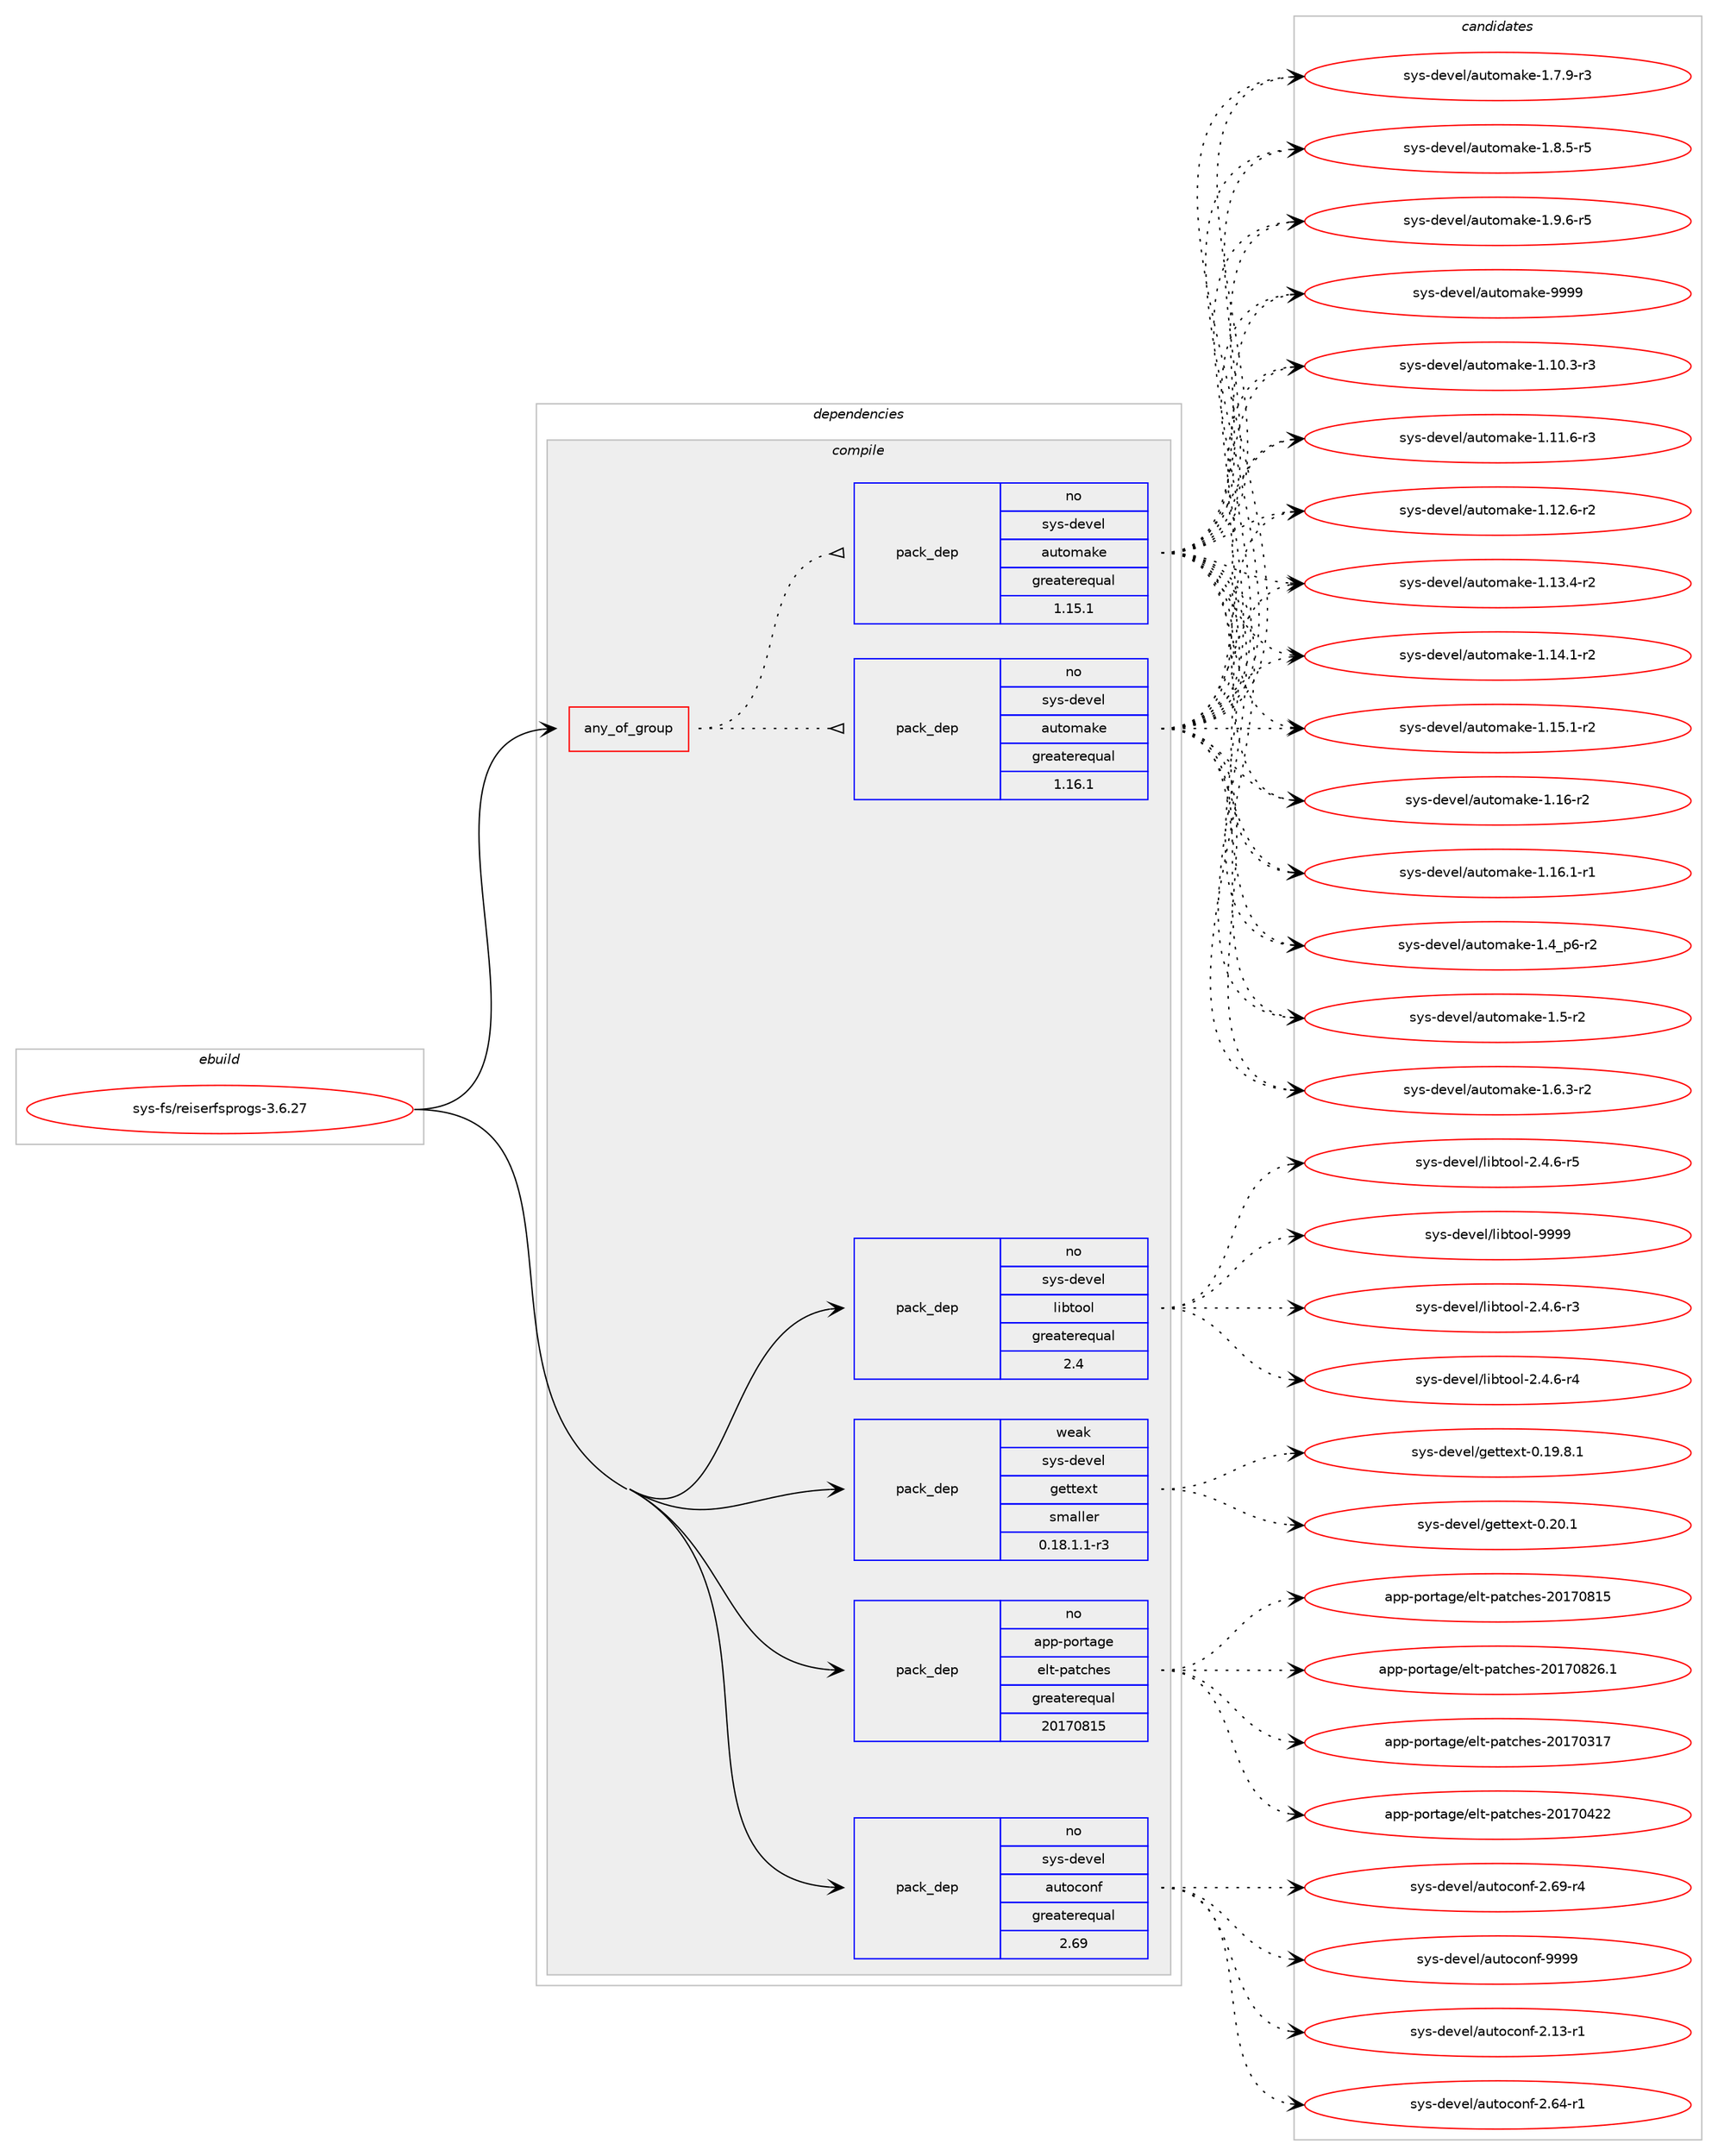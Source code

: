 digraph prolog {

# *************
# Graph options
# *************

newrank=true;
concentrate=true;
compound=true;
graph [rankdir=LR,fontname=Helvetica,fontsize=10,ranksep=1.5];#, ranksep=2.5, nodesep=0.2];
edge  [arrowhead=vee];
node  [fontname=Helvetica,fontsize=10];

# **********
# The ebuild
# **********

subgraph cluster_leftcol {
color=gray;
rank=same;
label=<<i>ebuild</i>>;
id [label="sys-fs/reiserfsprogs-3.6.27", color=red, width=4, href="../sys-fs/reiserfsprogs-3.6.27.svg"];
}

# ****************
# The dependencies
# ****************

subgraph cluster_midcol {
color=gray;
label=<<i>dependencies</i>>;
subgraph cluster_compile {
fillcolor="#eeeeee";
style=filled;
label=<<i>compile</i>>;
subgraph any20 {
dependency1308 [label=<<TABLE BORDER="0" CELLBORDER="1" CELLSPACING="0" CELLPADDING="4"><TR><TD CELLPADDING="10">any_of_group</TD></TR></TABLE>>, shape=none, color=red];subgraph pack967 {
dependency1309 [label=<<TABLE BORDER="0" CELLBORDER="1" CELLSPACING="0" CELLPADDING="4" WIDTH="220"><TR><TD ROWSPAN="6" CELLPADDING="30">pack_dep</TD></TR><TR><TD WIDTH="110">no</TD></TR><TR><TD>sys-devel</TD></TR><TR><TD>automake</TD></TR><TR><TD>greaterequal</TD></TR><TR><TD>1.16.1</TD></TR></TABLE>>, shape=none, color=blue];
}
dependency1308:e -> dependency1309:w [weight=20,style="dotted",arrowhead="oinv"];
subgraph pack968 {
dependency1310 [label=<<TABLE BORDER="0" CELLBORDER="1" CELLSPACING="0" CELLPADDING="4" WIDTH="220"><TR><TD ROWSPAN="6" CELLPADDING="30">pack_dep</TD></TR><TR><TD WIDTH="110">no</TD></TR><TR><TD>sys-devel</TD></TR><TR><TD>automake</TD></TR><TR><TD>greaterequal</TD></TR><TR><TD>1.15.1</TD></TR></TABLE>>, shape=none, color=blue];
}
dependency1308:e -> dependency1310:w [weight=20,style="dotted",arrowhead="oinv"];
}
id:e -> dependency1308:w [weight=20,style="solid",arrowhead="vee"];
subgraph pack969 {
dependency1311 [label=<<TABLE BORDER="0" CELLBORDER="1" CELLSPACING="0" CELLPADDING="4" WIDTH="220"><TR><TD ROWSPAN="6" CELLPADDING="30">pack_dep</TD></TR><TR><TD WIDTH="110">no</TD></TR><TR><TD>app-portage</TD></TR><TR><TD>elt-patches</TD></TR><TR><TD>greaterequal</TD></TR><TR><TD>20170815</TD></TR></TABLE>>, shape=none, color=blue];
}
id:e -> dependency1311:w [weight=20,style="solid",arrowhead="vee"];
subgraph pack970 {
dependency1312 [label=<<TABLE BORDER="0" CELLBORDER="1" CELLSPACING="0" CELLPADDING="4" WIDTH="220"><TR><TD ROWSPAN="6" CELLPADDING="30">pack_dep</TD></TR><TR><TD WIDTH="110">no</TD></TR><TR><TD>sys-devel</TD></TR><TR><TD>autoconf</TD></TR><TR><TD>greaterequal</TD></TR><TR><TD>2.69</TD></TR></TABLE>>, shape=none, color=blue];
}
id:e -> dependency1312:w [weight=20,style="solid",arrowhead="vee"];
subgraph pack971 {
dependency1313 [label=<<TABLE BORDER="0" CELLBORDER="1" CELLSPACING="0" CELLPADDING="4" WIDTH="220"><TR><TD ROWSPAN="6" CELLPADDING="30">pack_dep</TD></TR><TR><TD WIDTH="110">no</TD></TR><TR><TD>sys-devel</TD></TR><TR><TD>libtool</TD></TR><TR><TD>greaterequal</TD></TR><TR><TD>2.4</TD></TR></TABLE>>, shape=none, color=blue];
}
id:e -> dependency1313:w [weight=20,style="solid",arrowhead="vee"];
subgraph pack972 {
dependency1314 [label=<<TABLE BORDER="0" CELLBORDER="1" CELLSPACING="0" CELLPADDING="4" WIDTH="220"><TR><TD ROWSPAN="6" CELLPADDING="30">pack_dep</TD></TR><TR><TD WIDTH="110">weak</TD></TR><TR><TD>sys-devel</TD></TR><TR><TD>gettext</TD></TR><TR><TD>smaller</TD></TR><TR><TD>0.18.1.1-r3</TD></TR></TABLE>>, shape=none, color=blue];
}
id:e -> dependency1314:w [weight=20,style="solid",arrowhead="vee"];
}
subgraph cluster_compileandrun {
fillcolor="#eeeeee";
style=filled;
label=<<i>compile and run</i>>;
}
subgraph cluster_run {
fillcolor="#eeeeee";
style=filled;
label=<<i>run</i>>;
}
}

# **************
# The candidates
# **************

subgraph cluster_choices {
rank=same;
color=gray;
label=<<i>candidates</i>>;

subgraph choice967 {
color=black;
nodesep=1;
choice11512111545100101118101108479711711611110997107101454946494846514511451 [label="sys-devel/automake-1.10.3-r3", color=red, width=4,href="../sys-devel/automake-1.10.3-r3.svg"];
choice11512111545100101118101108479711711611110997107101454946494946544511451 [label="sys-devel/automake-1.11.6-r3", color=red, width=4,href="../sys-devel/automake-1.11.6-r3.svg"];
choice11512111545100101118101108479711711611110997107101454946495046544511450 [label="sys-devel/automake-1.12.6-r2", color=red, width=4,href="../sys-devel/automake-1.12.6-r2.svg"];
choice11512111545100101118101108479711711611110997107101454946495146524511450 [label="sys-devel/automake-1.13.4-r2", color=red, width=4,href="../sys-devel/automake-1.13.4-r2.svg"];
choice11512111545100101118101108479711711611110997107101454946495246494511450 [label="sys-devel/automake-1.14.1-r2", color=red, width=4,href="../sys-devel/automake-1.14.1-r2.svg"];
choice11512111545100101118101108479711711611110997107101454946495346494511450 [label="sys-devel/automake-1.15.1-r2", color=red, width=4,href="../sys-devel/automake-1.15.1-r2.svg"];
choice1151211154510010111810110847971171161111099710710145494649544511450 [label="sys-devel/automake-1.16-r2", color=red, width=4,href="../sys-devel/automake-1.16-r2.svg"];
choice11512111545100101118101108479711711611110997107101454946495446494511449 [label="sys-devel/automake-1.16.1-r1", color=red, width=4,href="../sys-devel/automake-1.16.1-r1.svg"];
choice115121115451001011181011084797117116111109971071014549465295112544511450 [label="sys-devel/automake-1.4_p6-r2", color=red, width=4,href="../sys-devel/automake-1.4_p6-r2.svg"];
choice11512111545100101118101108479711711611110997107101454946534511450 [label="sys-devel/automake-1.5-r2", color=red, width=4,href="../sys-devel/automake-1.5-r2.svg"];
choice115121115451001011181011084797117116111109971071014549465446514511450 [label="sys-devel/automake-1.6.3-r2", color=red, width=4,href="../sys-devel/automake-1.6.3-r2.svg"];
choice115121115451001011181011084797117116111109971071014549465546574511451 [label="sys-devel/automake-1.7.9-r3", color=red, width=4,href="../sys-devel/automake-1.7.9-r3.svg"];
choice115121115451001011181011084797117116111109971071014549465646534511453 [label="sys-devel/automake-1.8.5-r5", color=red, width=4,href="../sys-devel/automake-1.8.5-r5.svg"];
choice115121115451001011181011084797117116111109971071014549465746544511453 [label="sys-devel/automake-1.9.6-r5", color=red, width=4,href="../sys-devel/automake-1.9.6-r5.svg"];
choice115121115451001011181011084797117116111109971071014557575757 [label="sys-devel/automake-9999", color=red, width=4,href="../sys-devel/automake-9999.svg"];
dependency1309:e -> choice11512111545100101118101108479711711611110997107101454946494846514511451:w [style=dotted,weight="100"];
dependency1309:e -> choice11512111545100101118101108479711711611110997107101454946494946544511451:w [style=dotted,weight="100"];
dependency1309:e -> choice11512111545100101118101108479711711611110997107101454946495046544511450:w [style=dotted,weight="100"];
dependency1309:e -> choice11512111545100101118101108479711711611110997107101454946495146524511450:w [style=dotted,weight="100"];
dependency1309:e -> choice11512111545100101118101108479711711611110997107101454946495246494511450:w [style=dotted,weight="100"];
dependency1309:e -> choice11512111545100101118101108479711711611110997107101454946495346494511450:w [style=dotted,weight="100"];
dependency1309:e -> choice1151211154510010111810110847971171161111099710710145494649544511450:w [style=dotted,weight="100"];
dependency1309:e -> choice11512111545100101118101108479711711611110997107101454946495446494511449:w [style=dotted,weight="100"];
dependency1309:e -> choice115121115451001011181011084797117116111109971071014549465295112544511450:w [style=dotted,weight="100"];
dependency1309:e -> choice11512111545100101118101108479711711611110997107101454946534511450:w [style=dotted,weight="100"];
dependency1309:e -> choice115121115451001011181011084797117116111109971071014549465446514511450:w [style=dotted,weight="100"];
dependency1309:e -> choice115121115451001011181011084797117116111109971071014549465546574511451:w [style=dotted,weight="100"];
dependency1309:e -> choice115121115451001011181011084797117116111109971071014549465646534511453:w [style=dotted,weight="100"];
dependency1309:e -> choice115121115451001011181011084797117116111109971071014549465746544511453:w [style=dotted,weight="100"];
dependency1309:e -> choice115121115451001011181011084797117116111109971071014557575757:w [style=dotted,weight="100"];
}
subgraph choice968 {
color=black;
nodesep=1;
choice11512111545100101118101108479711711611110997107101454946494846514511451 [label="sys-devel/automake-1.10.3-r3", color=red, width=4,href="../sys-devel/automake-1.10.3-r3.svg"];
choice11512111545100101118101108479711711611110997107101454946494946544511451 [label="sys-devel/automake-1.11.6-r3", color=red, width=4,href="../sys-devel/automake-1.11.6-r3.svg"];
choice11512111545100101118101108479711711611110997107101454946495046544511450 [label="sys-devel/automake-1.12.6-r2", color=red, width=4,href="../sys-devel/automake-1.12.6-r2.svg"];
choice11512111545100101118101108479711711611110997107101454946495146524511450 [label="sys-devel/automake-1.13.4-r2", color=red, width=4,href="../sys-devel/automake-1.13.4-r2.svg"];
choice11512111545100101118101108479711711611110997107101454946495246494511450 [label="sys-devel/automake-1.14.1-r2", color=red, width=4,href="../sys-devel/automake-1.14.1-r2.svg"];
choice11512111545100101118101108479711711611110997107101454946495346494511450 [label="sys-devel/automake-1.15.1-r2", color=red, width=4,href="../sys-devel/automake-1.15.1-r2.svg"];
choice1151211154510010111810110847971171161111099710710145494649544511450 [label="sys-devel/automake-1.16-r2", color=red, width=4,href="../sys-devel/automake-1.16-r2.svg"];
choice11512111545100101118101108479711711611110997107101454946495446494511449 [label="sys-devel/automake-1.16.1-r1", color=red, width=4,href="../sys-devel/automake-1.16.1-r1.svg"];
choice115121115451001011181011084797117116111109971071014549465295112544511450 [label="sys-devel/automake-1.4_p6-r2", color=red, width=4,href="../sys-devel/automake-1.4_p6-r2.svg"];
choice11512111545100101118101108479711711611110997107101454946534511450 [label="sys-devel/automake-1.5-r2", color=red, width=4,href="../sys-devel/automake-1.5-r2.svg"];
choice115121115451001011181011084797117116111109971071014549465446514511450 [label="sys-devel/automake-1.6.3-r2", color=red, width=4,href="../sys-devel/automake-1.6.3-r2.svg"];
choice115121115451001011181011084797117116111109971071014549465546574511451 [label="sys-devel/automake-1.7.9-r3", color=red, width=4,href="../sys-devel/automake-1.7.9-r3.svg"];
choice115121115451001011181011084797117116111109971071014549465646534511453 [label="sys-devel/automake-1.8.5-r5", color=red, width=4,href="../sys-devel/automake-1.8.5-r5.svg"];
choice115121115451001011181011084797117116111109971071014549465746544511453 [label="sys-devel/automake-1.9.6-r5", color=red, width=4,href="../sys-devel/automake-1.9.6-r5.svg"];
choice115121115451001011181011084797117116111109971071014557575757 [label="sys-devel/automake-9999", color=red, width=4,href="../sys-devel/automake-9999.svg"];
dependency1310:e -> choice11512111545100101118101108479711711611110997107101454946494846514511451:w [style=dotted,weight="100"];
dependency1310:e -> choice11512111545100101118101108479711711611110997107101454946494946544511451:w [style=dotted,weight="100"];
dependency1310:e -> choice11512111545100101118101108479711711611110997107101454946495046544511450:w [style=dotted,weight="100"];
dependency1310:e -> choice11512111545100101118101108479711711611110997107101454946495146524511450:w [style=dotted,weight="100"];
dependency1310:e -> choice11512111545100101118101108479711711611110997107101454946495246494511450:w [style=dotted,weight="100"];
dependency1310:e -> choice11512111545100101118101108479711711611110997107101454946495346494511450:w [style=dotted,weight="100"];
dependency1310:e -> choice1151211154510010111810110847971171161111099710710145494649544511450:w [style=dotted,weight="100"];
dependency1310:e -> choice11512111545100101118101108479711711611110997107101454946495446494511449:w [style=dotted,weight="100"];
dependency1310:e -> choice115121115451001011181011084797117116111109971071014549465295112544511450:w [style=dotted,weight="100"];
dependency1310:e -> choice11512111545100101118101108479711711611110997107101454946534511450:w [style=dotted,weight="100"];
dependency1310:e -> choice115121115451001011181011084797117116111109971071014549465446514511450:w [style=dotted,weight="100"];
dependency1310:e -> choice115121115451001011181011084797117116111109971071014549465546574511451:w [style=dotted,weight="100"];
dependency1310:e -> choice115121115451001011181011084797117116111109971071014549465646534511453:w [style=dotted,weight="100"];
dependency1310:e -> choice115121115451001011181011084797117116111109971071014549465746544511453:w [style=dotted,weight="100"];
dependency1310:e -> choice115121115451001011181011084797117116111109971071014557575757:w [style=dotted,weight="100"];
}
subgraph choice969 {
color=black;
nodesep=1;
choice97112112451121111141169710310147101108116451129711699104101115455048495548514955 [label="app-portage/elt-patches-20170317", color=red, width=4,href="../app-portage/elt-patches-20170317.svg"];
choice97112112451121111141169710310147101108116451129711699104101115455048495548525050 [label="app-portage/elt-patches-20170422", color=red, width=4,href="../app-portage/elt-patches-20170422.svg"];
choice97112112451121111141169710310147101108116451129711699104101115455048495548564953 [label="app-portage/elt-patches-20170815", color=red, width=4,href="../app-portage/elt-patches-20170815.svg"];
choice971121124511211111411697103101471011081164511297116991041011154550484955485650544649 [label="app-portage/elt-patches-20170826.1", color=red, width=4,href="../app-portage/elt-patches-20170826.1.svg"];
dependency1311:e -> choice97112112451121111141169710310147101108116451129711699104101115455048495548514955:w [style=dotted,weight="100"];
dependency1311:e -> choice97112112451121111141169710310147101108116451129711699104101115455048495548525050:w [style=dotted,weight="100"];
dependency1311:e -> choice97112112451121111141169710310147101108116451129711699104101115455048495548564953:w [style=dotted,weight="100"];
dependency1311:e -> choice971121124511211111411697103101471011081164511297116991041011154550484955485650544649:w [style=dotted,weight="100"];
}
subgraph choice970 {
color=black;
nodesep=1;
choice1151211154510010111810110847971171161119911111010245504649514511449 [label="sys-devel/autoconf-2.13-r1", color=red, width=4,href="../sys-devel/autoconf-2.13-r1.svg"];
choice1151211154510010111810110847971171161119911111010245504654524511449 [label="sys-devel/autoconf-2.64-r1", color=red, width=4,href="../sys-devel/autoconf-2.64-r1.svg"];
choice1151211154510010111810110847971171161119911111010245504654574511452 [label="sys-devel/autoconf-2.69-r4", color=red, width=4,href="../sys-devel/autoconf-2.69-r4.svg"];
choice115121115451001011181011084797117116111991111101024557575757 [label="sys-devel/autoconf-9999", color=red, width=4,href="../sys-devel/autoconf-9999.svg"];
dependency1312:e -> choice1151211154510010111810110847971171161119911111010245504649514511449:w [style=dotted,weight="100"];
dependency1312:e -> choice1151211154510010111810110847971171161119911111010245504654524511449:w [style=dotted,weight="100"];
dependency1312:e -> choice1151211154510010111810110847971171161119911111010245504654574511452:w [style=dotted,weight="100"];
dependency1312:e -> choice115121115451001011181011084797117116111991111101024557575757:w [style=dotted,weight="100"];
}
subgraph choice971 {
color=black;
nodesep=1;
choice1151211154510010111810110847108105981161111111084550465246544511451 [label="sys-devel/libtool-2.4.6-r3", color=red, width=4,href="../sys-devel/libtool-2.4.6-r3.svg"];
choice1151211154510010111810110847108105981161111111084550465246544511452 [label="sys-devel/libtool-2.4.6-r4", color=red, width=4,href="../sys-devel/libtool-2.4.6-r4.svg"];
choice1151211154510010111810110847108105981161111111084550465246544511453 [label="sys-devel/libtool-2.4.6-r5", color=red, width=4,href="../sys-devel/libtool-2.4.6-r5.svg"];
choice1151211154510010111810110847108105981161111111084557575757 [label="sys-devel/libtool-9999", color=red, width=4,href="../sys-devel/libtool-9999.svg"];
dependency1313:e -> choice1151211154510010111810110847108105981161111111084550465246544511451:w [style=dotted,weight="100"];
dependency1313:e -> choice1151211154510010111810110847108105981161111111084550465246544511452:w [style=dotted,weight="100"];
dependency1313:e -> choice1151211154510010111810110847108105981161111111084550465246544511453:w [style=dotted,weight="100"];
dependency1313:e -> choice1151211154510010111810110847108105981161111111084557575757:w [style=dotted,weight="100"];
}
subgraph choice972 {
color=black;
nodesep=1;
choice1151211154510010111810110847103101116116101120116454846495746564649 [label="sys-devel/gettext-0.19.8.1", color=red, width=4,href="../sys-devel/gettext-0.19.8.1.svg"];
choice115121115451001011181011084710310111611610112011645484650484649 [label="sys-devel/gettext-0.20.1", color=red, width=4,href="../sys-devel/gettext-0.20.1.svg"];
dependency1314:e -> choice1151211154510010111810110847103101116116101120116454846495746564649:w [style=dotted,weight="100"];
dependency1314:e -> choice115121115451001011181011084710310111611610112011645484650484649:w [style=dotted,weight="100"];
}
}

}
